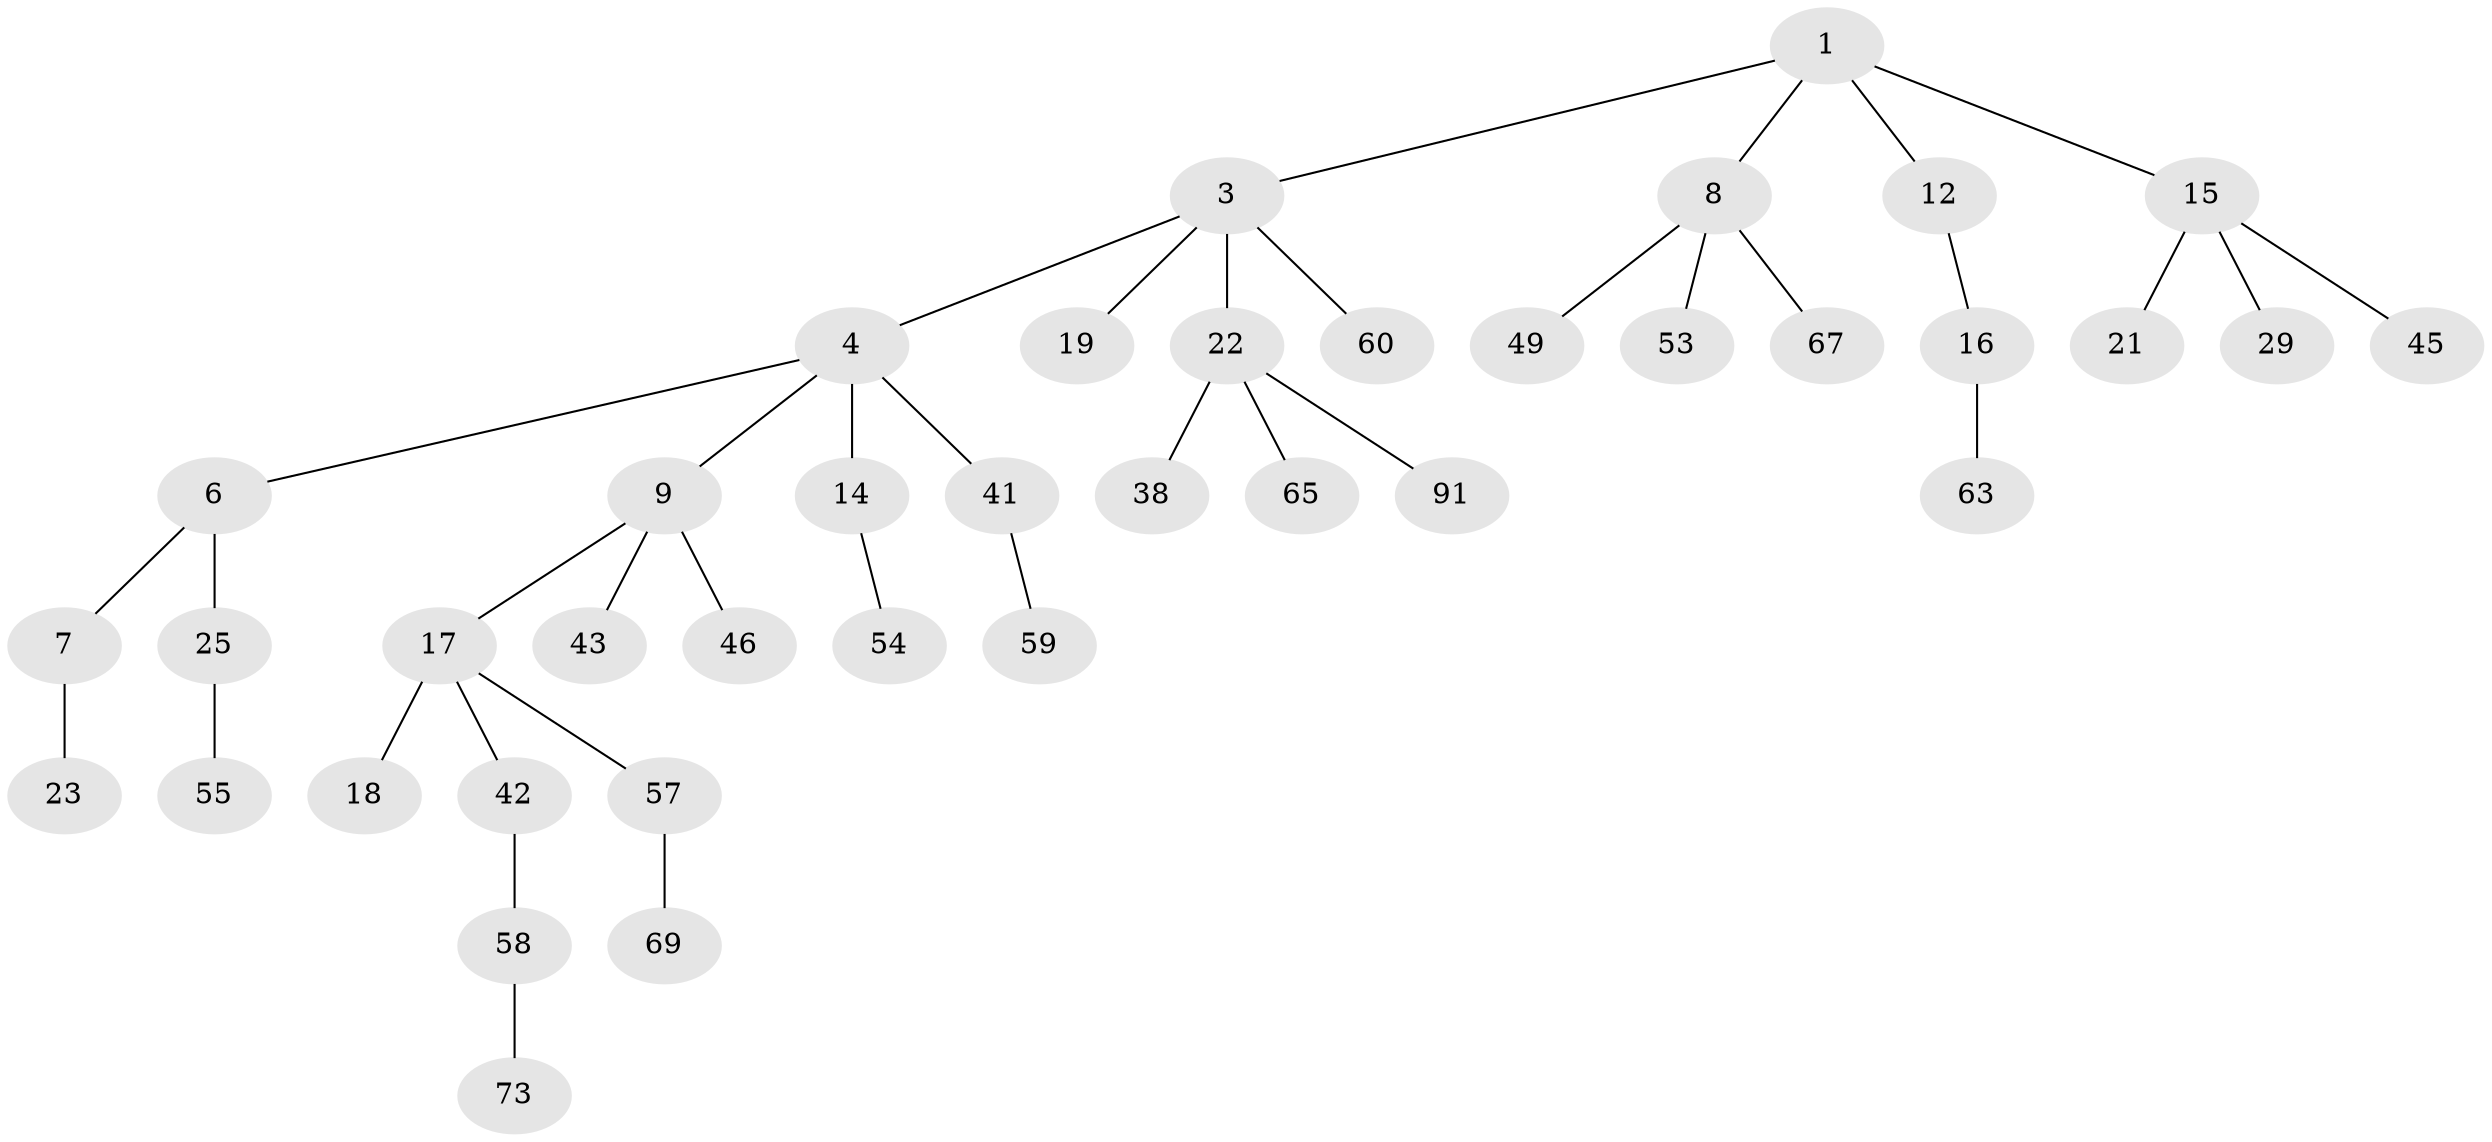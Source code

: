 // original degree distribution, {3: 0.1111111111111111, 5: 0.04040404040404041, 7: 0.010101010101010102, 4: 0.0707070707070707, 2: 0.2727272727272727, 6: 0.010101010101010102, 1: 0.48484848484848486}
// Generated by graph-tools (version 1.1) at 2025/19/03/04/25 18:19:21]
// undirected, 39 vertices, 38 edges
graph export_dot {
graph [start="1"]
  node [color=gray90,style=filled];
  1 [super="+2+82+26"];
  3 [super="+11+62+13+10+52"];
  4 [super="+5"];
  6 [super="+56"];
  7 [super="+87"];
  8 [super="+30+61+70"];
  9 [super="+31+35"];
  12 [super="+72"];
  14;
  15 [super="+20"];
  16;
  17 [super="+68"];
  18;
  19;
  21;
  22;
  23;
  25 [super="+27+28"];
  29 [super="+48+44"];
  38 [super="+50"];
  41 [super="+85"];
  42 [super="+93+64+47"];
  43;
  45;
  46;
  49 [super="+84"];
  53;
  54;
  55;
  57;
  58;
  59;
  60 [super="+94"];
  63 [super="+88"];
  65;
  67;
  69 [super="+76"];
  73;
  91;
  1 -- 3;
  1 -- 8;
  1 -- 12;
  1 -- 15;
  3 -- 4;
  3 -- 19;
  3 -- 60;
  3 -- 22;
  4 -- 14;
  4 -- 41;
  4 -- 9;
  4 -- 6;
  6 -- 7;
  6 -- 25;
  7 -- 23;
  8 -- 49;
  8 -- 67;
  8 -- 53;
  9 -- 17;
  9 -- 43;
  9 -- 46;
  12 -- 16;
  14 -- 54;
  15 -- 21;
  15 -- 29;
  15 -- 45;
  16 -- 63;
  17 -- 18;
  17 -- 42;
  17 -- 57;
  22 -- 38;
  22 -- 65;
  22 -- 91;
  25 -- 55;
  41 -- 59;
  42 -- 58;
  57 -- 69;
  58 -- 73;
}
